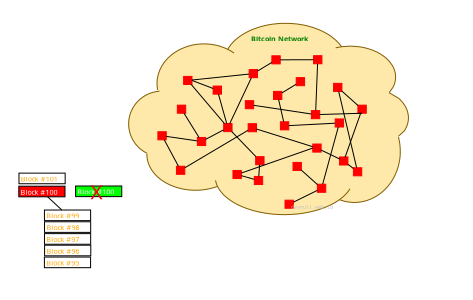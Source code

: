<?xml version="1.0" encoding="UTF-8"?>
<dia:diagram xmlns:dia="http://www.lysator.liu.se/~alla/dia/">
  <dia:layer name="Background" visible="true" active="true">
    <dia:object type="Standard - Box" version="0" id="O0">
      <dia:attribute name="obj_pos">
        <dia:point val="0.289,0.292"/>
      </dia:attribute>
      <dia:attribute name="obj_bb">
        <dia:rectangle val="0.289,0.292;23.846,15.213"/>
      </dia:attribute>
      <dia:attribute name="elem_corner">
        <dia:point val="0.289,0.292"/>
      </dia:attribute>
      <dia:attribute name="elem_width">
        <dia:real val="23.557"/>
      </dia:attribute>
      <dia:attribute name="elem_height">
        <dia:real val="14.921"/>
      </dia:attribute>
      <dia:attribute name="border_width">
        <dia:real val="1.175e-38"/>
      </dia:attribute>
      <dia:attribute name="border_color">
        <dia:color val="#ffffff"/>
      </dia:attribute>
      <dia:attribute name="show_background">
        <dia:boolean val="false"/>
      </dia:attribute>
    </dia:object>
    <dia:object type="Cisco - Cloud Gold" version="1" id="O1">
      <dia:attribute name="obj_pos">
        <dia:point val="6.673,1.409"/>
      </dia:attribute>
      <dia:attribute name="obj_bb">
        <dia:rectangle val="6.673,1.409;20.662,10.975"/>
      </dia:attribute>
      <dia:attribute name="meta">
        <dia:composite type="dict"/>
      </dia:attribute>
      <dia:attribute name="elem_corner">
        <dia:point val="6.673,1.409"/>
      </dia:attribute>
      <dia:attribute name="elem_width">
        <dia:real val="13.988"/>
      </dia:attribute>
      <dia:attribute name="elem_height">
        <dia:real val="9.565"/>
      </dia:attribute>
      <dia:attribute name="line_width">
        <dia:real val="0.1"/>
      </dia:attribute>
      <dia:attribute name="line_colour">
        <dia:color val="#000000"/>
      </dia:attribute>
      <dia:attribute name="fill_colour">
        <dia:color val="#ffffff"/>
      </dia:attribute>
      <dia:attribute name="show_background">
        <dia:boolean val="true"/>
      </dia:attribute>
      <dia:attribute name="line_style">
        <dia:enum val="0"/>
        <dia:real val="1"/>
      </dia:attribute>
      <dia:attribute name="flip_horizontal">
        <dia:boolean val="false"/>
      </dia:attribute>
      <dia:attribute name="flip_vertical">
        <dia:boolean val="false"/>
      </dia:attribute>
      <dia:attribute name="subscale">
        <dia:real val="1"/>
      </dia:attribute>
    </dia:object>
    <dia:object type="Standard - Box" version="0" id="O2">
      <dia:attribute name="obj_pos">
        <dia:point val="8.134,6.829"/>
      </dia:attribute>
      <dia:attribute name="obj_bb">
        <dia:rectangle val="8.134,6.829;8.551,7.233"/>
      </dia:attribute>
      <dia:attribute name="elem_corner">
        <dia:point val="8.134,6.829"/>
      </dia:attribute>
      <dia:attribute name="elem_width">
        <dia:real val="0.418"/>
      </dia:attribute>
      <dia:attribute name="elem_height">
        <dia:real val="0.404"/>
      </dia:attribute>
      <dia:attribute name="border_width">
        <dia:real val="1.175e-38"/>
      </dia:attribute>
      <dia:attribute name="border_color">
        <dia:color val="#ff0000"/>
      </dia:attribute>
      <dia:attribute name="inner_color">
        <dia:color val="#ff0000"/>
      </dia:attribute>
      <dia:attribute name="show_background">
        <dia:boolean val="true"/>
      </dia:attribute>
    </dia:object>
    <dia:object type="Standard - Box" version="0" id="O3">
      <dia:attribute name="obj_pos">
        <dia:point val="9.106,5.5"/>
      </dia:attribute>
      <dia:attribute name="obj_bb">
        <dia:rectangle val="9.106,5.5;9.524,5.904"/>
      </dia:attribute>
      <dia:attribute name="elem_corner">
        <dia:point val="9.106,5.5"/>
      </dia:attribute>
      <dia:attribute name="elem_width">
        <dia:real val="0.418"/>
      </dia:attribute>
      <dia:attribute name="elem_height">
        <dia:real val="0.404"/>
      </dia:attribute>
      <dia:attribute name="border_width">
        <dia:real val="1.175e-38"/>
      </dia:attribute>
      <dia:attribute name="border_color">
        <dia:color val="#ff0000"/>
      </dia:attribute>
      <dia:attribute name="inner_color">
        <dia:color val="#ff0000"/>
      </dia:attribute>
      <dia:attribute name="show_background">
        <dia:boolean val="true"/>
      </dia:attribute>
    </dia:object>
    <dia:object type="Standard - Box" version="0" id="O4">
      <dia:attribute name="obj_pos">
        <dia:point val="11.423,6.42"/>
      </dia:attribute>
      <dia:attribute name="obj_bb">
        <dia:rectangle val="11.423,6.42;11.841,6.824"/>
      </dia:attribute>
      <dia:attribute name="elem_corner">
        <dia:point val="11.423,6.42"/>
      </dia:attribute>
      <dia:attribute name="elem_width">
        <dia:real val="0.418"/>
      </dia:attribute>
      <dia:attribute name="elem_height">
        <dia:real val="0.404"/>
      </dia:attribute>
      <dia:attribute name="border_width">
        <dia:real val="1.175e-38"/>
      </dia:attribute>
      <dia:attribute name="border_color">
        <dia:color val="#ff0000"/>
      </dia:attribute>
      <dia:attribute name="inner_color">
        <dia:color val="#ff0000"/>
      </dia:attribute>
      <dia:attribute name="show_background">
        <dia:boolean val="true"/>
      </dia:attribute>
    </dia:object>
    <dia:object type="Standard - Box" version="0" id="O5">
      <dia:attribute name="obj_pos">
        <dia:point val="11.887,8.765"/>
      </dia:attribute>
      <dia:attribute name="obj_bb">
        <dia:rectangle val="11.887,8.765;12.305,9.169"/>
      </dia:attribute>
      <dia:attribute name="elem_corner">
        <dia:point val="11.887,8.765"/>
      </dia:attribute>
      <dia:attribute name="elem_width">
        <dia:real val="0.418"/>
      </dia:attribute>
      <dia:attribute name="elem_height">
        <dia:real val="0.404"/>
      </dia:attribute>
      <dia:attribute name="border_width">
        <dia:real val="1.175e-38"/>
      </dia:attribute>
      <dia:attribute name="border_color">
        <dia:color val="#ff0000"/>
      </dia:attribute>
      <dia:attribute name="inner_color">
        <dia:color val="#ff0000"/>
      </dia:attribute>
      <dia:attribute name="show_background">
        <dia:boolean val="true"/>
      </dia:attribute>
    </dia:object>
    <dia:object type="Standard - Box" version="0" id="O6">
      <dia:attribute name="obj_pos">
        <dia:point val="13.023,8.076"/>
      </dia:attribute>
      <dia:attribute name="obj_bb">
        <dia:rectangle val="13.023,8.076;13.441,8.48"/>
      </dia:attribute>
      <dia:attribute name="elem_corner">
        <dia:point val="13.023,8.076"/>
      </dia:attribute>
      <dia:attribute name="elem_width">
        <dia:real val="0.418"/>
      </dia:attribute>
      <dia:attribute name="elem_height">
        <dia:real val="0.404"/>
      </dia:attribute>
      <dia:attribute name="border_width">
        <dia:real val="1.175e-38"/>
      </dia:attribute>
      <dia:attribute name="border_color">
        <dia:color val="#ff0000"/>
      </dia:attribute>
      <dia:attribute name="inner_color">
        <dia:color val="#ff0000"/>
      </dia:attribute>
      <dia:attribute name="show_background">
        <dia:boolean val="true"/>
      </dia:attribute>
    </dia:object>
    <dia:object type="Standard - Box" version="0" id="O7">
      <dia:attribute name="obj_pos">
        <dia:point val="10.106,7.116"/>
      </dia:attribute>
      <dia:attribute name="obj_bb">
        <dia:rectangle val="10.106,7.116;10.524,7.52"/>
      </dia:attribute>
      <dia:attribute name="elem_corner">
        <dia:point val="10.106,7.116"/>
      </dia:attribute>
      <dia:attribute name="elem_width">
        <dia:real val="0.418"/>
      </dia:attribute>
      <dia:attribute name="elem_height">
        <dia:real val="0.404"/>
      </dia:attribute>
      <dia:attribute name="border_width">
        <dia:real val="1.175e-38"/>
      </dia:attribute>
      <dia:attribute name="border_color">
        <dia:color val="#ff0000"/>
      </dia:attribute>
      <dia:attribute name="inner_color">
        <dia:color val="#ff0000"/>
      </dia:attribute>
      <dia:attribute name="show_background">
        <dia:boolean val="true"/>
      </dia:attribute>
    </dia:object>
    <dia:object type="Standard - Box" version="0" id="O8">
      <dia:attribute name="obj_pos">
        <dia:point val="12.646,6.426"/>
      </dia:attribute>
      <dia:attribute name="obj_bb">
        <dia:rectangle val="12.646,6.426;13.064,6.83"/>
      </dia:attribute>
      <dia:attribute name="elem_corner">
        <dia:point val="12.646,6.426"/>
      </dia:attribute>
      <dia:attribute name="elem_width">
        <dia:real val="0.418"/>
      </dia:attribute>
      <dia:attribute name="elem_height">
        <dia:real val="0.404"/>
      </dia:attribute>
      <dia:attribute name="border_width">
        <dia:real val="1.175e-38"/>
      </dia:attribute>
      <dia:attribute name="border_color">
        <dia:color val="#ff0000"/>
      </dia:attribute>
      <dia:attribute name="inner_color">
        <dia:color val="#ff0000"/>
      </dia:attribute>
      <dia:attribute name="show_background">
        <dia:boolean val="true"/>
      </dia:attribute>
    </dia:object>
    <dia:object type="Standard - Box" version="0" id="O9">
      <dia:attribute name="obj_pos">
        <dia:point val="14.49,10.251"/>
      </dia:attribute>
      <dia:attribute name="obj_bb">
        <dia:rectangle val="14.49,10.251;14.908,10.655"/>
      </dia:attribute>
      <dia:attribute name="elem_corner">
        <dia:point val="14.49,10.251"/>
      </dia:attribute>
      <dia:attribute name="elem_width">
        <dia:real val="0.418"/>
      </dia:attribute>
      <dia:attribute name="elem_height">
        <dia:real val="0.404"/>
      </dia:attribute>
      <dia:attribute name="border_width">
        <dia:real val="1.175e-38"/>
      </dia:attribute>
      <dia:attribute name="border_color">
        <dia:color val="#ff0000"/>
      </dia:attribute>
      <dia:attribute name="inner_color">
        <dia:color val="#ff0000"/>
      </dia:attribute>
      <dia:attribute name="show_background">
        <dia:boolean val="true"/>
      </dia:attribute>
    </dia:object>
    <dia:object type="Standard - Box" version="0" id="O10">
      <dia:attribute name="obj_pos">
        <dia:point val="14.89,8.362"/>
      </dia:attribute>
      <dia:attribute name="obj_bb">
        <dia:rectangle val="14.89,8.362;15.308,8.766"/>
      </dia:attribute>
      <dia:attribute name="elem_corner">
        <dia:point val="14.89,8.362"/>
      </dia:attribute>
      <dia:attribute name="elem_width">
        <dia:real val="0.418"/>
      </dia:attribute>
      <dia:attribute name="elem_height">
        <dia:real val="0.404"/>
      </dia:attribute>
      <dia:attribute name="border_width">
        <dia:real val="1.175e-38"/>
      </dia:attribute>
      <dia:attribute name="border_color">
        <dia:color val="#ff0000"/>
      </dia:attribute>
      <dia:attribute name="inner_color">
        <dia:color val="#ff0000"/>
      </dia:attribute>
      <dia:attribute name="show_background">
        <dia:boolean val="true"/>
      </dia:attribute>
    </dia:object>
    <dia:object type="Standard - Box" version="0" id="O11">
      <dia:attribute name="obj_pos">
        <dia:point val="12.505,5.275"/>
      </dia:attribute>
      <dia:attribute name="obj_bb">
        <dia:rectangle val="12.505,5.275;12.923,5.679"/>
      </dia:attribute>
      <dia:attribute name="elem_corner">
        <dia:point val="12.505,5.275"/>
      </dia:attribute>
      <dia:attribute name="elem_width">
        <dia:real val="0.418"/>
      </dia:attribute>
      <dia:attribute name="elem_height">
        <dia:real val="0.404"/>
      </dia:attribute>
      <dia:attribute name="border_width">
        <dia:real val="1.175e-38"/>
      </dia:attribute>
      <dia:attribute name="border_color">
        <dia:color val="#ff0000"/>
      </dia:attribute>
      <dia:attribute name="inner_color">
        <dia:color val="#ff0000"/>
      </dia:attribute>
      <dia:attribute name="show_background">
        <dia:boolean val="true"/>
      </dia:attribute>
    </dia:object>
    <dia:object type="Standard - Box" version="0" id="O12">
      <dia:attribute name="obj_pos">
        <dia:point val="15.808,5.772"/>
      </dia:attribute>
      <dia:attribute name="obj_bb">
        <dia:rectangle val="15.808,5.772;16.226,6.176"/>
      </dia:attribute>
      <dia:attribute name="elem_corner">
        <dia:point val="15.808,5.772"/>
      </dia:attribute>
      <dia:attribute name="elem_width">
        <dia:real val="0.418"/>
      </dia:attribute>
      <dia:attribute name="elem_height">
        <dia:real val="0.404"/>
      </dia:attribute>
      <dia:attribute name="border_width">
        <dia:real val="1.175e-38"/>
      </dia:attribute>
      <dia:attribute name="border_color">
        <dia:color val="#ff0000"/>
      </dia:attribute>
      <dia:attribute name="inner_color">
        <dia:color val="#ff0000"/>
      </dia:attribute>
      <dia:attribute name="show_background">
        <dia:boolean val="true"/>
      </dia:attribute>
    </dia:object>
    <dia:object type="Standard - Box" version="0" id="O13">
      <dia:attribute name="obj_pos">
        <dia:point val="12.955,9.065"/>
      </dia:attribute>
      <dia:attribute name="obj_bb">
        <dia:rectangle val="12.955,9.065;13.373,9.469"/>
      </dia:attribute>
      <dia:attribute name="elem_corner">
        <dia:point val="12.955,9.065"/>
      </dia:attribute>
      <dia:attribute name="elem_width">
        <dia:real val="0.418"/>
      </dia:attribute>
      <dia:attribute name="elem_height">
        <dia:real val="0.404"/>
      </dia:attribute>
      <dia:attribute name="border_width">
        <dia:real val="1.175e-38"/>
      </dia:attribute>
      <dia:attribute name="border_color">
        <dia:color val="#ff0000"/>
      </dia:attribute>
      <dia:attribute name="inner_color">
        <dia:color val="#ff0000"/>
      </dia:attribute>
      <dia:attribute name="show_background">
        <dia:boolean val="true"/>
      </dia:attribute>
    </dia:object>
    <dia:object type="Standard - Box" version="0" id="O14">
      <dia:attribute name="obj_pos">
        <dia:point val="16.108,9.453"/>
      </dia:attribute>
      <dia:attribute name="obj_bb">
        <dia:rectangle val="16.108,9.453;16.526,9.857"/>
      </dia:attribute>
      <dia:attribute name="elem_corner">
        <dia:point val="16.108,9.453"/>
      </dia:attribute>
      <dia:attribute name="elem_width">
        <dia:real val="0.418"/>
      </dia:attribute>
      <dia:attribute name="elem_height">
        <dia:real val="0.404"/>
      </dia:attribute>
      <dia:attribute name="border_width">
        <dia:real val="1.175e-38"/>
      </dia:attribute>
      <dia:attribute name="border_color">
        <dia:color val="#ff0000"/>
      </dia:attribute>
      <dia:attribute name="inner_color">
        <dia:color val="#ff0000"/>
      </dia:attribute>
      <dia:attribute name="show_background">
        <dia:boolean val="true"/>
      </dia:attribute>
    </dia:object>
    <dia:object type="Standard - Box" version="0" id="O15">
      <dia:attribute name="obj_pos">
        <dia:point val="17.908,8.629"/>
      </dia:attribute>
      <dia:attribute name="obj_bb">
        <dia:rectangle val="17.908,8.629;18.325,9.033"/>
      </dia:attribute>
      <dia:attribute name="elem_corner">
        <dia:point val="17.908,8.629"/>
      </dia:attribute>
      <dia:attribute name="elem_width">
        <dia:real val="0.418"/>
      </dia:attribute>
      <dia:attribute name="elem_height">
        <dia:real val="0.404"/>
      </dia:attribute>
      <dia:attribute name="border_width">
        <dia:real val="1.175e-38"/>
      </dia:attribute>
      <dia:attribute name="border_color">
        <dia:color val="#ff0000"/>
      </dia:attribute>
      <dia:attribute name="inner_color">
        <dia:color val="#ff0000"/>
      </dia:attribute>
      <dia:attribute name="show_background">
        <dia:boolean val="true"/>
      </dia:attribute>
    </dia:object>
    <dia:object type="Standard - Box" version="0" id="O16">
      <dia:attribute name="obj_pos">
        <dia:point val="14.259,6.331"/>
      </dia:attribute>
      <dia:attribute name="obj_bb">
        <dia:rectangle val="14.259,6.331;14.677,6.735"/>
      </dia:attribute>
      <dia:attribute name="elem_corner">
        <dia:point val="14.259,6.331"/>
      </dia:attribute>
      <dia:attribute name="elem_width">
        <dia:real val="0.418"/>
      </dia:attribute>
      <dia:attribute name="elem_height">
        <dia:real val="0.404"/>
      </dia:attribute>
      <dia:attribute name="border_width">
        <dia:real val="1.175e-38"/>
      </dia:attribute>
      <dia:attribute name="border_color">
        <dia:color val="#ff0000"/>
      </dia:attribute>
      <dia:attribute name="inner_color">
        <dia:color val="#ff0000"/>
      </dia:attribute>
      <dia:attribute name="show_background">
        <dia:boolean val="true"/>
      </dia:attribute>
    </dia:object>
    <dia:object type="Standard - Box" version="0" id="O17">
      <dia:attribute name="obj_pos">
        <dia:point val="9.42,4.062"/>
      </dia:attribute>
      <dia:attribute name="obj_bb">
        <dia:rectangle val="9.42,4.062;9.837,4.466"/>
      </dia:attribute>
      <dia:attribute name="elem_corner">
        <dia:point val="9.42,4.062"/>
      </dia:attribute>
      <dia:attribute name="elem_width">
        <dia:real val="0.418"/>
      </dia:attribute>
      <dia:attribute name="elem_height">
        <dia:real val="0.404"/>
      </dia:attribute>
      <dia:attribute name="border_width">
        <dia:real val="1.175e-38"/>
      </dia:attribute>
      <dia:attribute name="border_color">
        <dia:color val="#ff0000"/>
      </dia:attribute>
      <dia:attribute name="inner_color">
        <dia:color val="#ff0000"/>
      </dia:attribute>
      <dia:attribute name="show_background">
        <dia:boolean val="true"/>
      </dia:attribute>
    </dia:object>
    <dia:object type="Standard - Box" version="0" id="O18">
      <dia:attribute name="obj_pos">
        <dia:point val="10.896,4.545"/>
      </dia:attribute>
      <dia:attribute name="obj_bb">
        <dia:rectangle val="10.896,4.545;11.314,4.949"/>
      </dia:attribute>
      <dia:attribute name="elem_corner">
        <dia:point val="10.896,4.545"/>
      </dia:attribute>
      <dia:attribute name="elem_width">
        <dia:real val="0.418"/>
      </dia:attribute>
      <dia:attribute name="elem_height">
        <dia:real val="0.404"/>
      </dia:attribute>
      <dia:attribute name="border_width">
        <dia:real val="1.175e-38"/>
      </dia:attribute>
      <dia:attribute name="border_color">
        <dia:color val="#ff0000"/>
      </dia:attribute>
      <dia:attribute name="inner_color">
        <dia:color val="#ff0000"/>
      </dia:attribute>
      <dia:attribute name="show_background">
        <dia:boolean val="true"/>
      </dia:attribute>
    </dia:object>
    <dia:object type="Standard - Box" version="0" id="O19">
      <dia:attribute name="obj_pos">
        <dia:point val="12.696,3.721"/>
      </dia:attribute>
      <dia:attribute name="obj_bb">
        <dia:rectangle val="12.696,3.721;13.114,4.125"/>
      </dia:attribute>
      <dia:attribute name="elem_corner">
        <dia:point val="12.696,3.721"/>
      </dia:attribute>
      <dia:attribute name="elem_width">
        <dia:real val="0.418"/>
      </dia:attribute>
      <dia:attribute name="elem_height">
        <dia:real val="0.404"/>
      </dia:attribute>
      <dia:attribute name="border_width">
        <dia:real val="1.175e-38"/>
      </dia:attribute>
      <dia:attribute name="border_color">
        <dia:color val="#ff0000"/>
      </dia:attribute>
      <dia:attribute name="inner_color">
        <dia:color val="#ff0000"/>
      </dia:attribute>
      <dia:attribute name="show_background">
        <dia:boolean val="true"/>
      </dia:attribute>
    </dia:object>
    <dia:object type="Standard - Box" version="0" id="O20">
      <dia:attribute name="obj_pos">
        <dia:point val="13.832,3.032"/>
      </dia:attribute>
      <dia:attribute name="obj_bb">
        <dia:rectangle val="13.832,3.032;14.25,3.436"/>
      </dia:attribute>
      <dia:attribute name="elem_corner">
        <dia:point val="13.832,3.032"/>
      </dia:attribute>
      <dia:attribute name="elem_width">
        <dia:real val="0.418"/>
      </dia:attribute>
      <dia:attribute name="elem_height">
        <dia:real val="0.404"/>
      </dia:attribute>
      <dia:attribute name="border_width">
        <dia:real val="1.175e-38"/>
      </dia:attribute>
      <dia:attribute name="border_color">
        <dia:color val="#ff0000"/>
      </dia:attribute>
      <dia:attribute name="inner_color">
        <dia:color val="#ff0000"/>
      </dia:attribute>
      <dia:attribute name="show_background">
        <dia:boolean val="true"/>
      </dia:attribute>
    </dia:object>
    <dia:object type="Standard - Box" version="0" id="O21">
      <dia:attribute name="obj_pos">
        <dia:point val="9.061,8.553"/>
      </dia:attribute>
      <dia:attribute name="obj_bb">
        <dia:rectangle val="9.061,8.553;9.479,8.957"/>
      </dia:attribute>
      <dia:attribute name="elem_corner">
        <dia:point val="9.061,8.553"/>
      </dia:attribute>
      <dia:attribute name="elem_width">
        <dia:real val="0.418"/>
      </dia:attribute>
      <dia:attribute name="elem_height">
        <dia:real val="0.404"/>
      </dia:attribute>
      <dia:attribute name="border_width">
        <dia:real val="1.175e-38"/>
      </dia:attribute>
      <dia:attribute name="border_color">
        <dia:color val="#ff0000"/>
      </dia:attribute>
      <dia:attribute name="inner_color">
        <dia:color val="#ff0000"/>
      </dia:attribute>
      <dia:attribute name="show_background">
        <dia:boolean val="true"/>
      </dia:attribute>
    </dia:object>
    <dia:object type="Standard - Box" version="0" id="O22">
      <dia:attribute name="obj_pos">
        <dia:point val="13.914,4.812"/>
      </dia:attribute>
      <dia:attribute name="obj_bb">
        <dia:rectangle val="13.914,4.812;14.331,5.216"/>
      </dia:attribute>
      <dia:attribute name="elem_corner">
        <dia:point val="13.914,4.812"/>
      </dia:attribute>
      <dia:attribute name="elem_width">
        <dia:real val="0.418"/>
      </dia:attribute>
      <dia:attribute name="elem_height">
        <dia:real val="0.404"/>
      </dia:attribute>
      <dia:attribute name="border_width">
        <dia:real val="1.175e-38"/>
      </dia:attribute>
      <dia:attribute name="border_color">
        <dia:color val="#ff0000"/>
      </dia:attribute>
      <dia:attribute name="inner_color">
        <dia:color val="#ff0000"/>
      </dia:attribute>
      <dia:attribute name="show_background">
        <dia:boolean val="true"/>
      </dia:attribute>
    </dia:object>
    <dia:object type="Standard - Box" version="0" id="O23">
      <dia:attribute name="obj_pos">
        <dia:point val="15.05,4.123"/>
      </dia:attribute>
      <dia:attribute name="obj_bb">
        <dia:rectangle val="15.05,4.123;15.467,4.527"/>
      </dia:attribute>
      <dia:attribute name="elem_corner">
        <dia:point val="15.05,4.123"/>
      </dia:attribute>
      <dia:attribute name="elem_width">
        <dia:real val="0.418"/>
      </dia:attribute>
      <dia:attribute name="elem_height">
        <dia:real val="0.404"/>
      </dia:attribute>
      <dia:attribute name="border_width">
        <dia:real val="1.175e-38"/>
      </dia:attribute>
      <dia:attribute name="border_color">
        <dia:color val="#ff0000"/>
      </dia:attribute>
      <dia:attribute name="inner_color">
        <dia:color val="#ff0000"/>
      </dia:attribute>
      <dia:attribute name="show_background">
        <dia:boolean val="true"/>
      </dia:attribute>
    </dia:object>
    <dia:object type="Standard - Box" version="0" id="O24">
      <dia:attribute name="obj_pos">
        <dia:point val="15.917,3.026"/>
      </dia:attribute>
      <dia:attribute name="obj_bb">
        <dia:rectangle val="15.917,3.026;16.335,3.43"/>
      </dia:attribute>
      <dia:attribute name="elem_corner">
        <dia:point val="15.917,3.026"/>
      </dia:attribute>
      <dia:attribute name="elem_width">
        <dia:real val="0.418"/>
      </dia:attribute>
      <dia:attribute name="elem_height">
        <dia:real val="0.404"/>
      </dia:attribute>
      <dia:attribute name="border_width">
        <dia:real val="1.175e-38"/>
      </dia:attribute>
      <dia:attribute name="border_color">
        <dia:color val="#ff0000"/>
      </dia:attribute>
      <dia:attribute name="inner_color">
        <dia:color val="#ff0000"/>
      </dia:attribute>
      <dia:attribute name="show_background">
        <dia:boolean val="true"/>
      </dia:attribute>
    </dia:object>
    <dia:object type="Standard - Box" version="0" id="O25">
      <dia:attribute name="obj_pos">
        <dia:point val="16.917,4.409"/>
      </dia:attribute>
      <dia:attribute name="obj_bb">
        <dia:rectangle val="16.917,4.409;17.335,4.813"/>
      </dia:attribute>
      <dia:attribute name="elem_corner">
        <dia:point val="16.917,4.409"/>
      </dia:attribute>
      <dia:attribute name="elem_width">
        <dia:real val="0.418"/>
      </dia:attribute>
      <dia:attribute name="elem_height">
        <dia:real val="0.404"/>
      </dia:attribute>
      <dia:attribute name="border_width">
        <dia:real val="1.175e-38"/>
      </dia:attribute>
      <dia:attribute name="border_color">
        <dia:color val="#ff0000"/>
      </dia:attribute>
      <dia:attribute name="inner_color">
        <dia:color val="#ff0000"/>
      </dia:attribute>
      <dia:attribute name="show_background">
        <dia:boolean val="true"/>
      </dia:attribute>
    </dia:object>
    <dia:object type="Standard - Box" version="0" id="O26">
      <dia:attribute name="obj_pos">
        <dia:point val="15.877,7.443"/>
      </dia:attribute>
      <dia:attribute name="obj_bb">
        <dia:rectangle val="15.877,7.443;16.294,7.847"/>
      </dia:attribute>
      <dia:attribute name="elem_corner">
        <dia:point val="15.877,7.443"/>
      </dia:attribute>
      <dia:attribute name="elem_width">
        <dia:real val="0.418"/>
      </dia:attribute>
      <dia:attribute name="elem_height">
        <dia:real val="0.404"/>
      </dia:attribute>
      <dia:attribute name="border_width">
        <dia:real val="1.175e-38"/>
      </dia:attribute>
      <dia:attribute name="border_color">
        <dia:color val="#ff0000"/>
      </dia:attribute>
      <dia:attribute name="inner_color">
        <dia:color val="#ff0000"/>
      </dia:attribute>
      <dia:attribute name="show_background">
        <dia:boolean val="true"/>
      </dia:attribute>
    </dia:object>
    <dia:object type="Standard - Box" version="0" id="O27">
      <dia:attribute name="obj_pos">
        <dia:point val="17.217,8.089"/>
      </dia:attribute>
      <dia:attribute name="obj_bb">
        <dia:rectangle val="17.217,8.089;17.635,8.493"/>
      </dia:attribute>
      <dia:attribute name="elem_corner">
        <dia:point val="17.217,8.089"/>
      </dia:attribute>
      <dia:attribute name="elem_width">
        <dia:real val="0.418"/>
      </dia:attribute>
      <dia:attribute name="elem_height">
        <dia:real val="0.404"/>
      </dia:attribute>
      <dia:attribute name="border_width">
        <dia:real val="1.175e-38"/>
      </dia:attribute>
      <dia:attribute name="border_color">
        <dia:color val="#ff0000"/>
      </dia:attribute>
      <dia:attribute name="inner_color">
        <dia:color val="#ff0000"/>
      </dia:attribute>
      <dia:attribute name="show_background">
        <dia:boolean val="true"/>
      </dia:attribute>
    </dia:object>
    <dia:object type="Standard - Box" version="0" id="O28">
      <dia:attribute name="obj_pos">
        <dia:point val="16.999,6.189"/>
      </dia:attribute>
      <dia:attribute name="obj_bb">
        <dia:rectangle val="16.999,6.189;17.417,6.593"/>
      </dia:attribute>
      <dia:attribute name="elem_corner">
        <dia:point val="16.999,6.189"/>
      </dia:attribute>
      <dia:attribute name="elem_width">
        <dia:real val="0.418"/>
      </dia:attribute>
      <dia:attribute name="elem_height">
        <dia:real val="0.404"/>
      </dia:attribute>
      <dia:attribute name="border_width">
        <dia:real val="1.175e-38"/>
      </dia:attribute>
      <dia:attribute name="border_color">
        <dia:color val="#ff0000"/>
      </dia:attribute>
      <dia:attribute name="inner_color">
        <dia:color val="#ff0000"/>
      </dia:attribute>
      <dia:attribute name="show_background">
        <dia:boolean val="true"/>
      </dia:attribute>
    </dia:object>
    <dia:object type="Standard - Box" version="0" id="O29">
      <dia:attribute name="obj_pos">
        <dia:point val="18.135,5.5"/>
      </dia:attribute>
      <dia:attribute name="obj_bb">
        <dia:rectangle val="18.135,5.5;18.553,5.904"/>
      </dia:attribute>
      <dia:attribute name="elem_corner">
        <dia:point val="18.135,5.5"/>
      </dia:attribute>
      <dia:attribute name="elem_width">
        <dia:real val="0.418"/>
      </dia:attribute>
      <dia:attribute name="elem_height">
        <dia:real val="0.404"/>
      </dia:attribute>
      <dia:attribute name="border_width">
        <dia:real val="1.175e-38"/>
      </dia:attribute>
      <dia:attribute name="border_color">
        <dia:color val="#ff0000"/>
      </dia:attribute>
      <dia:attribute name="inner_color">
        <dia:color val="#ff0000"/>
      </dia:attribute>
      <dia:attribute name="show_background">
        <dia:boolean val="true"/>
      </dia:attribute>
    </dia:object>
    <dia:object type="Standard - Line" version="0" id="O30">
      <dia:attribute name="obj_pos">
        <dia:point val="13.114,3.797"/>
      </dia:attribute>
      <dia:attribute name="obj_bb">
        <dia:rectangle val="13.114,3.361;13.832,3.797"/>
      </dia:attribute>
      <dia:attribute name="conn_endpoints">
        <dia:point val="13.114,3.797"/>
        <dia:point val="13.832,3.361"/>
      </dia:attribute>
      <dia:attribute name="numcp">
        <dia:int val="1"/>
      </dia:attribute>
      <dia:attribute name="line_width">
        <dia:real val="1.175e-38"/>
      </dia:attribute>
      <dia:connections>
        <dia:connection handle="0" to="O19" connection="8"/>
        <dia:connection handle="1" to="O20" connection="8"/>
      </dia:connections>
    </dia:object>
    <dia:object type="Standard - Line" version="0" id="O31">
      <dia:attribute name="obj_pos">
        <dia:point val="12.696,3.945"/>
      </dia:attribute>
      <dia:attribute name="obj_bb">
        <dia:rectangle val="9.837,3.945;12.696,4.243"/>
      </dia:attribute>
      <dia:attribute name="conn_endpoints">
        <dia:point val="12.696,3.945"/>
        <dia:point val="9.837,4.243"/>
      </dia:attribute>
      <dia:attribute name="numcp">
        <dia:int val="1"/>
      </dia:attribute>
      <dia:attribute name="line_width">
        <dia:real val="1.175e-38"/>
      </dia:attribute>
      <dia:connections>
        <dia:connection handle="0" to="O19" connection="8"/>
        <dia:connection handle="1" to="O17" connection="8"/>
      </dia:connections>
    </dia:object>
    <dia:object type="Standard - Line" version="0" id="O32">
      <dia:attribute name="obj_pos">
        <dia:point val="11.468,6.429"/>
      </dia:attribute>
      <dia:attribute name="obj_bb">
        <dia:rectangle val="9.793,4.458;11.468,6.429"/>
      </dia:attribute>
      <dia:attribute name="conn_endpoints">
        <dia:point val="11.468,6.429"/>
        <dia:point val="9.793,4.458"/>
      </dia:attribute>
      <dia:attribute name="numcp">
        <dia:int val="1"/>
      </dia:attribute>
      <dia:attribute name="line_width">
        <dia:real val="1.175e-38"/>
      </dia:attribute>
      <dia:connections>
        <dia:connection handle="0" to="O4" connection="8"/>
        <dia:connection handle="1" to="O17" connection="8"/>
      </dia:connections>
    </dia:object>
    <dia:object type="Standard - Line" version="0" id="O33">
      <dia:attribute name="obj_pos">
        <dia:point val="11.162,4.949"/>
      </dia:attribute>
      <dia:attribute name="obj_bb">
        <dia:rectangle val="11.162,4.949;11.575,6.421"/>
      </dia:attribute>
      <dia:attribute name="conn_endpoints">
        <dia:point val="11.162,4.949"/>
        <dia:point val="11.575,6.421"/>
      </dia:attribute>
      <dia:attribute name="numcp">
        <dia:int val="1"/>
      </dia:attribute>
      <dia:attribute name="line_width">
        <dia:real val="1.175e-38"/>
      </dia:attribute>
      <dia:connections>
        <dia:connection handle="0" to="O18" connection="8"/>
        <dia:connection handle="1" to="O4" connection="8"/>
      </dia:connections>
    </dia:object>
    <dia:object type="Standard - Line" version="0" id="O34">
      <dia:attribute name="obj_pos">
        <dia:point val="9.837,4.264"/>
      </dia:attribute>
      <dia:attribute name="obj_bb">
        <dia:rectangle val="9.837,4.264;10.897,4.668"/>
      </dia:attribute>
      <dia:attribute name="conn_endpoints">
        <dia:point val="9.837,4.264"/>
        <dia:point val="10.897,4.668"/>
      </dia:attribute>
      <dia:attribute name="numcp">
        <dia:int val="1"/>
      </dia:attribute>
      <dia:attribute name="line_width">
        <dia:real val="1.175e-38"/>
      </dia:attribute>
      <dia:connections>
        <dia:connection handle="0" to="O17" connection="4"/>
        <dia:connection handle="1" to="O18" connection="8"/>
      </dia:connections>
    </dia:object>
    <dia:object type="Standard - Line" version="0" id="O35">
      <dia:attribute name="obj_pos">
        <dia:point val="11.727,6.421"/>
      </dia:attribute>
      <dia:attribute name="obj_bb">
        <dia:rectangle val="11.727,4.125;12.81,6.421"/>
      </dia:attribute>
      <dia:attribute name="conn_endpoints">
        <dia:point val="11.727,6.421"/>
        <dia:point val="12.81,4.125"/>
      </dia:attribute>
      <dia:attribute name="numcp">
        <dia:int val="1"/>
      </dia:attribute>
      <dia:attribute name="line_width">
        <dia:real val="1.175e-38"/>
      </dia:attribute>
      <dia:connections>
        <dia:connection handle="0" to="O4" connection="8"/>
        <dia:connection handle="1" to="O19" connection="8"/>
      </dia:connections>
    </dia:object>
    <dia:object type="Standard - Line" version="0" id="O36">
      <dia:attribute name="obj_pos">
        <dia:point val="14.908,10.35"/>
      </dia:attribute>
      <dia:attribute name="obj_bb">
        <dia:rectangle val="14.908,9.758;16.108,10.35"/>
      </dia:attribute>
      <dia:attribute name="conn_endpoints">
        <dia:point val="14.908,10.35"/>
        <dia:point val="16.108,9.758"/>
      </dia:attribute>
      <dia:attribute name="numcp">
        <dia:int val="1"/>
      </dia:attribute>
      <dia:attribute name="line_width">
        <dia:real val="1.175e-38"/>
      </dia:attribute>
      <dia:connections>
        <dia:connection handle="0" to="O9" connection="8"/>
        <dia:connection handle="1" to="O14" connection="8"/>
      </dia:connections>
    </dia:object>
    <dia:object type="Standard - Line" version="0" id="O37">
      <dia:attribute name="obj_pos">
        <dia:point val="17.634,8.454"/>
      </dia:attribute>
      <dia:attribute name="obj_bb">
        <dia:rectangle val="17.634,8.454;17.908,8.668"/>
      </dia:attribute>
      <dia:attribute name="conn_endpoints">
        <dia:point val="17.634,8.454"/>
        <dia:point val="17.908,8.668"/>
      </dia:attribute>
      <dia:attribute name="numcp">
        <dia:int val="1"/>
      </dia:attribute>
      <dia:attribute name="line_width">
        <dia:real val="1.175e-38"/>
      </dia:attribute>
      <dia:connections>
        <dia:connection handle="0" to="O27" connection="8"/>
        <dia:connection handle="1" to="O15" connection="8"/>
      </dia:connections>
    </dia:object>
    <dia:object type="Standard - Line" version="0" id="O38">
      <dia:attribute name="obj_pos">
        <dia:point val="12.305,8.894"/>
      </dia:attribute>
      <dia:attribute name="obj_bb">
        <dia:rectangle val="12.305,7.645;15.877,8.894"/>
      </dia:attribute>
      <dia:attribute name="conn_endpoints">
        <dia:point val="12.305,8.894"/>
        <dia:point val="15.877,7.645"/>
      </dia:attribute>
      <dia:attribute name="numcp">
        <dia:int val="1"/>
      </dia:attribute>
      <dia:attribute name="line_width">
        <dia:real val="1.175e-38"/>
      </dia:attribute>
      <dia:connections>
        <dia:connection handle="0" to="O5" connection="8"/>
        <dia:connection handle="1" to="O26" connection="3"/>
      </dia:connections>
    </dia:object>
    <dia:object type="Standard - Line" version="0" id="O39">
      <dia:attribute name="obj_pos">
        <dia:point val="11.827,6.824"/>
      </dia:attribute>
      <dia:attribute name="obj_bb">
        <dia:rectangle val="11.827,6.824;13.037,8.077"/>
      </dia:attribute>
      <dia:attribute name="conn_endpoints">
        <dia:point val="11.827,6.824"/>
        <dia:point val="13.037,8.077"/>
      </dia:attribute>
      <dia:attribute name="numcp">
        <dia:int val="1"/>
      </dia:attribute>
      <dia:attribute name="line_width">
        <dia:real val="1.175e-38"/>
      </dia:attribute>
      <dia:connections>
        <dia:connection handle="0" to="O4" connection="8"/>
        <dia:connection handle="1" to="O6" connection="8"/>
      </dia:connections>
    </dia:object>
    <dia:object type="Standard - Line" version="0" id="O40">
      <dia:attribute name="obj_pos">
        <dia:point val="8.451,7.234"/>
      </dia:attribute>
      <dia:attribute name="obj_bb">
        <dia:rectangle val="8.451,7.234;9.161,8.553"/>
      </dia:attribute>
      <dia:attribute name="conn_endpoints">
        <dia:point val="8.451,7.234"/>
        <dia:point val="9.161,8.553"/>
      </dia:attribute>
      <dia:attribute name="numcp">
        <dia:int val="1"/>
      </dia:attribute>
      <dia:attribute name="line_width">
        <dia:real val="1.175e-38"/>
      </dia:attribute>
      <dia:connections>
        <dia:connection handle="0" to="O2" connection="8"/>
        <dia:connection handle="1" to="O21" connection="8"/>
      </dia:connections>
    </dia:object>
    <dia:object type="Standard - Line" version="0" id="O41">
      <dia:attribute name="obj_pos">
        <dia:point val="10.252,7.217"/>
      </dia:attribute>
      <dia:attribute name="obj_bb">
        <dia:rectangle val="9.377,5.803;10.252,7.217"/>
      </dia:attribute>
      <dia:attribute name="conn_endpoints">
        <dia:point val="10.252,7.217"/>
        <dia:point val="9.377,5.803"/>
      </dia:attribute>
      <dia:attribute name="numcp">
        <dia:int val="1"/>
      </dia:attribute>
      <dia:attribute name="line_width">
        <dia:real val="1.175e-38"/>
      </dia:attribute>
      <dia:connections>
        <dia:connection handle="0" to="O7" connection="8"/>
        <dia:connection handle="1" to="O3" connection="8"/>
      </dia:connections>
    </dia:object>
    <dia:object type="Standard - Line" version="0" id="O42">
      <dia:attribute name="obj_pos">
        <dia:point val="8.551,7.062"/>
      </dia:attribute>
      <dia:attribute name="obj_bb">
        <dia:rectangle val="8.551,7.062;10.106,7.287"/>
      </dia:attribute>
      <dia:attribute name="conn_endpoints">
        <dia:point val="8.551,7.062"/>
        <dia:point val="10.106,7.287"/>
      </dia:attribute>
      <dia:attribute name="numcp">
        <dia:int val="1"/>
      </dia:attribute>
      <dia:attribute name="line_width">
        <dia:real val="1.175e-38"/>
      </dia:attribute>
      <dia:connections>
        <dia:connection handle="0" to="O2" connection="8"/>
        <dia:connection handle="1" to="O7" connection="8"/>
      </dia:connections>
    </dia:object>
    <dia:object type="Standard - Line" version="0" id="O43">
      <dia:attribute name="obj_pos">
        <dia:point val="15.809,5.943"/>
      </dia:attribute>
      <dia:attribute name="obj_bb">
        <dia:rectangle val="12.922,5.509;15.809,5.943"/>
      </dia:attribute>
      <dia:attribute name="conn_endpoints">
        <dia:point val="15.809,5.943"/>
        <dia:point val="12.922,5.509"/>
      </dia:attribute>
      <dia:attribute name="numcp">
        <dia:int val="1"/>
      </dia:attribute>
      <dia:attribute name="line_width">
        <dia:real val="1.175e-38"/>
      </dia:attribute>
      <dia:connections>
        <dia:connection handle="0" to="O12" connection="8"/>
        <dia:connection handle="1" to="O11" connection="8"/>
      </dia:connections>
    </dia:object>
    <dia:object type="Standard - Line" version="0" id="O44">
      <dia:attribute name="obj_pos">
        <dia:point val="14.677,6.522"/>
      </dia:attribute>
      <dia:attribute name="obj_bb">
        <dia:rectangle val="14.677,6.402;16.999,6.522"/>
      </dia:attribute>
      <dia:attribute name="conn_endpoints">
        <dia:point val="14.677,6.522"/>
        <dia:point val="16.999,6.402"/>
      </dia:attribute>
      <dia:attribute name="numcp">
        <dia:int val="1"/>
      </dia:attribute>
      <dia:attribute name="line_width">
        <dia:real val="1.175e-38"/>
      </dia:attribute>
      <dia:connections>
        <dia:connection handle="0" to="O16" connection="8"/>
        <dia:connection handle="1" to="O28" connection="8"/>
      </dia:connections>
    </dia:object>
    <dia:object type="Standard - Line" version="0" id="O45">
      <dia:attribute name="obj_pos">
        <dia:point val="9.479,8.631"/>
      </dia:attribute>
      <dia:attribute name="obj_bb">
        <dia:rectangle val="9.479,6.752;12.646,8.631"/>
      </dia:attribute>
      <dia:attribute name="conn_endpoints">
        <dia:point val="9.479,8.631"/>
        <dia:point val="12.646,6.752"/>
      </dia:attribute>
      <dia:attribute name="numcp">
        <dia:int val="1"/>
      </dia:attribute>
      <dia:attribute name="line_width">
        <dia:real val="1.175e-38"/>
      </dia:attribute>
      <dia:connections>
        <dia:connection handle="0" to="O21" connection="8"/>
        <dia:connection handle="1" to="O8" connection="8"/>
      </dia:connections>
    </dia:object>
    <dia:object type="Standard - Line" version="0" id="O46">
      <dia:attribute name="obj_pos">
        <dia:point val="13.178,9.065"/>
      </dia:attribute>
      <dia:attribute name="obj_bb">
        <dia:rectangle val="13.178,8.48;13.218,9.065"/>
      </dia:attribute>
      <dia:attribute name="conn_endpoints">
        <dia:point val="13.178,9.065"/>
        <dia:point val="13.218,8.48"/>
      </dia:attribute>
      <dia:attribute name="numcp">
        <dia:int val="1"/>
      </dia:attribute>
      <dia:attribute name="line_width">
        <dia:real val="1.175e-38"/>
      </dia:attribute>
      <dia:connections>
        <dia:connection handle="0" to="O13" connection="8"/>
        <dia:connection handle="1" to="O6" connection="8"/>
      </dia:connections>
    </dia:object>
    <dia:object type="Standard - Line" version="0" id="O47">
      <dia:attribute name="obj_pos">
        <dia:point val="16.372,9.453"/>
      </dia:attribute>
      <dia:attribute name="obj_bb">
        <dia:rectangle val="16.372,6.592;17.153,9.453"/>
      </dia:attribute>
      <dia:attribute name="conn_endpoints">
        <dia:point val="16.372,9.453"/>
        <dia:point val="17.153,6.592"/>
      </dia:attribute>
      <dia:attribute name="numcp">
        <dia:int val="1"/>
      </dia:attribute>
      <dia:attribute name="line_width">
        <dia:real val="1.175e-38"/>
      </dia:attribute>
      <dia:connections>
        <dia:connection handle="0" to="O14" connection="8"/>
        <dia:connection handle="1" to="O28" connection="8"/>
      </dia:connections>
    </dia:object>
    <dia:object type="Standard - Line" version="0" id="O48">
      <dia:attribute name="obj_pos">
        <dia:point val="17.237,8.201"/>
      </dia:attribute>
      <dia:attribute name="obj_bb">
        <dia:rectangle val="16.274,7.736;17.237,8.201"/>
      </dia:attribute>
      <dia:attribute name="conn_endpoints">
        <dia:point val="17.237,8.201"/>
        <dia:point val="16.274,7.736"/>
      </dia:attribute>
      <dia:attribute name="numcp">
        <dia:int val="1"/>
      </dia:attribute>
      <dia:attribute name="line_width">
        <dia:real val="1.175e-38"/>
      </dia:attribute>
      <dia:connections>
        <dia:connection handle="0" to="O27" connection="8"/>
        <dia:connection handle="1" to="O26" connection="8"/>
      </dia:connections>
    </dia:object>
    <dia:object type="Standard - Line" version="0" id="O49">
      <dia:attribute name="obj_pos">
        <dia:point val="16.117,9.476"/>
      </dia:attribute>
      <dia:attribute name="obj_bb">
        <dia:rectangle val="15.299,8.743;16.117,9.476"/>
      </dia:attribute>
      <dia:attribute name="conn_endpoints">
        <dia:point val="16.117,9.476"/>
        <dia:point val="15.299,8.743"/>
      </dia:attribute>
      <dia:attribute name="numcp">
        <dia:int val="1"/>
      </dia:attribute>
      <dia:attribute name="line_width">
        <dia:real val="1.175e-38"/>
      </dia:attribute>
      <dia:connections>
        <dia:connection handle="0" to="O14" connection="8"/>
        <dia:connection handle="1" to="O10" connection="8"/>
      </dia:connections>
    </dia:object>
    <dia:object type="Standard - Line" version="0" id="O50">
      <dia:attribute name="obj_pos">
        <dia:point val="12.305,9.026"/>
      </dia:attribute>
      <dia:attribute name="obj_bb">
        <dia:rectangle val="12.305,9.026;12.955,9.208"/>
      </dia:attribute>
      <dia:attribute name="conn_endpoints">
        <dia:point val="12.305,9.026"/>
        <dia:point val="12.955,9.208"/>
      </dia:attribute>
      <dia:attribute name="numcp">
        <dia:int val="1"/>
      </dia:attribute>
      <dia:attribute name="line_width">
        <dia:real val="1.175e-38"/>
      </dia:attribute>
      <dia:connections>
        <dia:connection handle="0" to="O5" connection="8"/>
        <dia:connection handle="1" to="O13" connection="8"/>
      </dia:connections>
    </dia:object>
    <dia:object type="Standard - Line" version="0" id="O51">
      <dia:attribute name="obj_pos">
        <dia:point val="14.332,4.887"/>
      </dia:attribute>
      <dia:attribute name="obj_bb">
        <dia:rectangle val="14.332,4.452;15.049,4.887"/>
      </dia:attribute>
      <dia:attribute name="conn_endpoints">
        <dia:point val="14.332,4.887"/>
        <dia:point val="15.049,4.452"/>
      </dia:attribute>
      <dia:attribute name="numcp">
        <dia:int val="1"/>
      </dia:attribute>
      <dia:attribute name="line_width">
        <dia:real val="1.175e-38"/>
      </dia:attribute>
      <dia:connections>
        <dia:connection handle="0" to="O22" connection="8"/>
        <dia:connection handle="1" to="O23" connection="8"/>
      </dia:connections>
    </dia:object>
    <dia:object type="Standard - Line" version="0" id="O52">
      <dia:attribute name="obj_pos">
        <dia:point val="16.118,3.43"/>
      </dia:attribute>
      <dia:attribute name="obj_bb">
        <dia:rectangle val="16.025,3.43;16.118,5.772"/>
      </dia:attribute>
      <dia:attribute name="conn_endpoints">
        <dia:point val="16.118,3.43"/>
        <dia:point val="16.025,5.772"/>
      </dia:attribute>
      <dia:attribute name="numcp">
        <dia:int val="1"/>
      </dia:attribute>
      <dia:attribute name="line_width">
        <dia:real val="1.175e-38"/>
      </dia:attribute>
      <dia:connections>
        <dia:connection handle="0" to="O24" connection="8"/>
        <dia:connection handle="1" to="O12" connection="8"/>
      </dia:connections>
    </dia:object>
    <dia:object type="Standard - Line" version="0" id="O53">
      <dia:attribute name="obj_pos">
        <dia:point val="11.423,6.733"/>
      </dia:attribute>
      <dia:attribute name="obj_bb">
        <dia:rectangle val="10.524,6.733;11.423,7.207"/>
      </dia:attribute>
      <dia:attribute name="conn_endpoints">
        <dia:point val="11.423,6.733"/>
        <dia:point val="10.524,7.207"/>
      </dia:attribute>
      <dia:attribute name="numcp">
        <dia:int val="1"/>
      </dia:attribute>
      <dia:attribute name="line_width">
        <dia:real val="1.175e-38"/>
      </dia:attribute>
      <dia:connections>
        <dia:connection handle="0" to="O4" connection="8"/>
        <dia:connection handle="1" to="O7" connection="8"/>
      </dia:connections>
    </dia:object>
    <dia:object type="Standard - Line" version="0" id="O54">
      <dia:attribute name="obj_pos">
        <dia:point val="14.249,3.234"/>
      </dia:attribute>
      <dia:attribute name="obj_bb">
        <dia:rectangle val="14.249,3.229;15.918,3.234"/>
      </dia:attribute>
      <dia:attribute name="conn_endpoints">
        <dia:point val="14.249,3.234"/>
        <dia:point val="15.918,3.229"/>
      </dia:attribute>
      <dia:attribute name="numcp">
        <dia:int val="1"/>
      </dia:attribute>
      <dia:attribute name="line_width">
        <dia:real val="1.175e-38"/>
      </dia:attribute>
      <dia:connections>
        <dia:connection handle="0" to="O20" connection="8"/>
        <dia:connection handle="1" to="O24" connection="8"/>
      </dia:connections>
    </dia:object>
    <dia:object type="Standard - Line" version="0" id="O55">
      <dia:attribute name="obj_pos">
        <dia:point val="18.144,5.523"/>
      </dia:attribute>
      <dia:attribute name="obj_bb">
        <dia:rectangle val="17.326,4.79;18.144,5.523"/>
      </dia:attribute>
      <dia:attribute name="conn_endpoints">
        <dia:point val="18.144,5.523"/>
        <dia:point val="17.326,4.79"/>
      </dia:attribute>
      <dia:attribute name="numcp">
        <dia:int val="1"/>
      </dia:attribute>
      <dia:attribute name="line_width">
        <dia:real val="1.175e-38"/>
      </dia:attribute>
      <dia:connections>
        <dia:connection handle="0" to="O29" connection="8"/>
        <dia:connection handle="1" to="O25" connection="8"/>
      </dia:connections>
    </dia:object>
    <dia:object type="Standard - Line" version="0" id="O56">
      <dia:attribute name="obj_pos">
        <dia:point val="18.279,5.884"/>
      </dia:attribute>
      <dia:attribute name="obj_bb">
        <dia:rectangle val="17.491,5.884;18.279,8.109"/>
      </dia:attribute>
      <dia:attribute name="conn_endpoints">
        <dia:point val="18.279,5.884"/>
        <dia:point val="17.491,8.109"/>
      </dia:attribute>
      <dia:attribute name="numcp">
        <dia:int val="1"/>
      </dia:attribute>
      <dia:attribute name="line_width">
        <dia:real val="1.175e-38"/>
      </dia:attribute>
      <dia:connections>
        <dia:connection handle="0" to="O29" connection="8"/>
        <dia:connection handle="1" to="O27" connection="8"/>
      </dia:connections>
    </dia:object>
    <dia:object type="Standard - Line" version="0" id="O57">
      <dia:attribute name="obj_pos">
        <dia:point val="18.069,8.628"/>
      </dia:attribute>
      <dia:attribute name="obj_bb">
        <dia:rectangle val="17.174,4.813;18.069,8.628"/>
      </dia:attribute>
      <dia:attribute name="conn_endpoints">
        <dia:point val="18.069,8.628"/>
        <dia:point val="17.174,4.813"/>
      </dia:attribute>
      <dia:attribute name="numcp">
        <dia:int val="1"/>
      </dia:attribute>
      <dia:attribute name="line_width">
        <dia:real val="1.175e-38"/>
      </dia:attribute>
      <dia:connections>
        <dia:connection handle="0" to="O15" connection="8"/>
        <dia:connection handle="1" to="O25" connection="8"/>
      </dia:connections>
    </dia:object>
    <dia:object type="Standard - Line" version="0" id="O58">
      <dia:attribute name="obj_pos">
        <dia:point val="16.222,5.968"/>
      </dia:attribute>
      <dia:attribute name="obj_bb">
        <dia:rectangle val="16.222,5.904;18.344,5.968"/>
      </dia:attribute>
      <dia:attribute name="conn_endpoints">
        <dia:point val="16.222,5.968"/>
        <dia:point val="18.344,5.904"/>
      </dia:attribute>
      <dia:attribute name="numcp">
        <dia:int val="1"/>
      </dia:attribute>
      <dia:attribute name="line_width">
        <dia:real val="1.175e-38"/>
      </dia:attribute>
      <dia:connections>
        <dia:connection handle="0" to="O12" connection="8"/>
        <dia:connection handle="1" to="O29" connection="6"/>
      </dia:connections>
    </dia:object>
    <dia:object type="Standard - Line" version="0" id="O59">
      <dia:attribute name="obj_pos">
        <dia:point val="13.064,6.694"/>
      </dia:attribute>
      <dia:attribute name="obj_bb">
        <dia:rectangle val="13.064,6.694;15.876,7.579"/>
      </dia:attribute>
      <dia:attribute name="conn_endpoints">
        <dia:point val="13.064,6.694"/>
        <dia:point val="15.876,7.579"/>
      </dia:attribute>
      <dia:attribute name="numcp">
        <dia:int val="1"/>
      </dia:attribute>
      <dia:attribute name="line_width">
        <dia:real val="1.175e-38"/>
      </dia:attribute>
      <dia:connections>
        <dia:connection handle="0" to="O8" connection="8"/>
        <dia:connection handle="1" to="O26" connection="8"/>
      </dia:connections>
    </dia:object>
    <dia:object type="Standard - Line" version="0" id="O60">
      <dia:attribute name="obj_pos">
        <dia:point val="14.422,6.331"/>
      </dia:attribute>
      <dia:attribute name="obj_bb">
        <dia:rectangle val="14.168,5.216;14.422,6.331"/>
      </dia:attribute>
      <dia:attribute name="conn_endpoints">
        <dia:point val="14.422,6.331"/>
        <dia:point val="14.168,5.216"/>
      </dia:attribute>
      <dia:attribute name="numcp">
        <dia:int val="1"/>
      </dia:attribute>
      <dia:attribute name="line_width">
        <dia:real val="1.175e-38"/>
      </dia:attribute>
      <dia:connections>
        <dia:connection handle="0" to="O16" connection="8"/>
        <dia:connection handle="1" to="O22" connection="8"/>
      </dia:connections>
    </dia:object>
    <dia:object type="Standard - Text" version="1" id="O61">
      <dia:attribute name="obj_pos">
        <dia:point val="12.789,2.314"/>
      </dia:attribute>
      <dia:attribute name="obj_bb">
        <dia:rectangle val="12.789,1.982;16.017,2.399"/>
      </dia:attribute>
      <dia:attribute name="text">
        <dia:composite type="text">
          <dia:attribute name="string">
            <dia:string>#Bitcoin Network#</dia:string>
          </dia:attribute>
          <dia:attribute name="font">
            <dia:font family="sans" style="80" name="Helvetica-Bold"/>
          </dia:attribute>
          <dia:attribute name="height">
            <dia:real val="0.447"/>
          </dia:attribute>
          <dia:attribute name="pos">
            <dia:point val="12.789,2.314"/>
          </dia:attribute>
          <dia:attribute name="color">
            <dia:color val="#008000"/>
          </dia:attribute>
          <dia:attribute name="alignment">
            <dia:enum val="0"/>
          </dia:attribute>
        </dia:composite>
      </dia:attribute>
      <dia:attribute name="valign">
        <dia:enum val="3"/>
      </dia:attribute>
    </dia:object>
    <dia:object type="Standard - Text" version="1" id="O62">
      <dia:attribute name="obj_pos">
        <dia:point val="14.79,10.678"/>
      </dia:attribute>
      <dia:attribute name="obj_bb">
        <dia:rectangle val="14.79,10.44;16.925,10.738"/>
      </dia:attribute>
      <dia:attribute name="text">
        <dia:composite type="text">
          <dia:attribute name="string">
            <dia:string>#devnull.web.id#</dia:string>
          </dia:attribute>
          <dia:attribute name="font">
            <dia:font family="monospace" style="0" name="Courier"/>
          </dia:attribute>
          <dia:attribute name="height">
            <dia:real val="0.317"/>
          </dia:attribute>
          <dia:attribute name="pos">
            <dia:point val="14.79,10.678"/>
          </dia:attribute>
          <dia:attribute name="color">
            <dia:color val="#bfbfbf"/>
          </dia:attribute>
          <dia:attribute name="alignment">
            <dia:enum val="0"/>
          </dia:attribute>
        </dia:composite>
      </dia:attribute>
      <dia:attribute name="valign">
        <dia:enum val="3"/>
      </dia:attribute>
    </dia:object>
    <dia:object type="Standard - Box" version="0" id="O63">
      <dia:attribute name="obj_pos">
        <dia:point val="1.18,9.552"/>
      </dia:attribute>
      <dia:attribute name="obj_bb">
        <dia:rectangle val="1.18,9.552;3.488,10.083"/>
      </dia:attribute>
      <dia:attribute name="elem_corner">
        <dia:point val="1.18,9.552"/>
      </dia:attribute>
      <dia:attribute name="elem_width">
        <dia:real val="2.309"/>
      </dia:attribute>
      <dia:attribute name="elem_height">
        <dia:real val="0.531"/>
      </dia:attribute>
      <dia:attribute name="border_width">
        <dia:real val="1.175e-38"/>
      </dia:attribute>
      <dia:attribute name="inner_color">
        <dia:color val="#ff0000"/>
      </dia:attribute>
      <dia:attribute name="show_background">
        <dia:boolean val="true"/>
      </dia:attribute>
    </dia:object>
    <dia:object type="Standard - Text" version="1" id="O64">
      <dia:attribute name="obj_pos">
        <dia:point val="1.269,9.976"/>
      </dia:attribute>
      <dia:attribute name="obj_bb">
        <dia:rectangle val="1.269,9.643;3.332,10.06"/>
      </dia:attribute>
      <dia:attribute name="text">
        <dia:composite type="text">
          <dia:attribute name="string">
            <dia:string>#Block #100#</dia:string>
          </dia:attribute>
          <dia:attribute name="font">
            <dia:font family="sans" style="0" name="Helvetica"/>
          </dia:attribute>
          <dia:attribute name="height">
            <dia:real val="0.447"/>
          </dia:attribute>
          <dia:attribute name="pos">
            <dia:point val="1.269,9.976"/>
          </dia:attribute>
          <dia:attribute name="color">
            <dia:color val="#ffffff"/>
          </dia:attribute>
          <dia:attribute name="alignment">
            <dia:enum val="0"/>
          </dia:attribute>
        </dia:composite>
      </dia:attribute>
      <dia:attribute name="valign">
        <dia:enum val="3"/>
      </dia:attribute>
    </dia:object>
    <dia:object type="Standard - Box" version="0" id="O65">
      <dia:attribute name="obj_pos">
        <dia:point val="2.461,10.743"/>
      </dia:attribute>
      <dia:attribute name="obj_bb">
        <dia:rectangle val="2.461,10.743;4.77,11.274"/>
      </dia:attribute>
      <dia:attribute name="elem_corner">
        <dia:point val="2.461,10.743"/>
      </dia:attribute>
      <dia:attribute name="elem_width">
        <dia:real val="2.309"/>
      </dia:attribute>
      <dia:attribute name="elem_height">
        <dia:real val="0.531"/>
      </dia:attribute>
      <dia:attribute name="border_width">
        <dia:real val="1.175e-38"/>
      </dia:attribute>
      <dia:attribute name="show_background">
        <dia:boolean val="true"/>
      </dia:attribute>
    </dia:object>
    <dia:object type="Standard - Text" version="1" id="O66">
      <dia:attribute name="obj_pos">
        <dia:point val="2.551,11.166"/>
      </dia:attribute>
      <dia:attribute name="obj_bb">
        <dia:rectangle val="2.551,10.834;4.386,11.251"/>
      </dia:attribute>
      <dia:attribute name="text">
        <dia:composite type="text">
          <dia:attribute name="string">
            <dia:string>#Block #99#</dia:string>
          </dia:attribute>
          <dia:attribute name="font">
            <dia:font family="sans" style="0" name="Helvetica"/>
          </dia:attribute>
          <dia:attribute name="height">
            <dia:real val="0.447"/>
          </dia:attribute>
          <dia:attribute name="pos">
            <dia:point val="2.551,11.166"/>
          </dia:attribute>
          <dia:attribute name="color">
            <dia:color val="#ffa500"/>
          </dia:attribute>
          <dia:attribute name="alignment">
            <dia:enum val="0"/>
          </dia:attribute>
        </dia:composite>
      </dia:attribute>
      <dia:attribute name="valign">
        <dia:enum val="3"/>
      </dia:attribute>
    </dia:object>
    <dia:object type="Standard - Box" version="0" id="O67">
      <dia:attribute name="obj_pos">
        <dia:point val="2.464,11.33"/>
      </dia:attribute>
      <dia:attribute name="obj_bb">
        <dia:rectangle val="2.464,11.33;4.772,11.861"/>
      </dia:attribute>
      <dia:attribute name="elem_corner">
        <dia:point val="2.464,11.33"/>
      </dia:attribute>
      <dia:attribute name="elem_width">
        <dia:real val="2.309"/>
      </dia:attribute>
      <dia:attribute name="elem_height">
        <dia:real val="0.531"/>
      </dia:attribute>
      <dia:attribute name="border_width">
        <dia:real val="1.175e-38"/>
      </dia:attribute>
      <dia:attribute name="show_background">
        <dia:boolean val="true"/>
      </dia:attribute>
    </dia:object>
    <dia:object type="Standard - Text" version="1" id="O68">
      <dia:attribute name="obj_pos">
        <dia:point val="2.562,11.754"/>
      </dia:attribute>
      <dia:attribute name="obj_bb">
        <dia:rectangle val="2.562,11.421;4.397,11.839"/>
      </dia:attribute>
      <dia:attribute name="text">
        <dia:composite type="text">
          <dia:attribute name="string">
            <dia:string>#Block #98#</dia:string>
          </dia:attribute>
          <dia:attribute name="font">
            <dia:font family="sans" style="0" name="Helvetica"/>
          </dia:attribute>
          <dia:attribute name="height">
            <dia:real val="0.447"/>
          </dia:attribute>
          <dia:attribute name="pos">
            <dia:point val="2.562,11.754"/>
          </dia:attribute>
          <dia:attribute name="color">
            <dia:color val="#ffa500"/>
          </dia:attribute>
          <dia:attribute name="alignment">
            <dia:enum val="0"/>
          </dia:attribute>
        </dia:composite>
      </dia:attribute>
      <dia:attribute name="valign">
        <dia:enum val="3"/>
      </dia:attribute>
    </dia:object>
    <dia:object type="Standard - Box" version="0" id="O69">
      <dia:attribute name="obj_pos">
        <dia:point val="2.463,11.923"/>
      </dia:attribute>
      <dia:attribute name="obj_bb">
        <dia:rectangle val="2.463,11.923;4.772,12.454"/>
      </dia:attribute>
      <dia:attribute name="elem_corner">
        <dia:point val="2.463,11.923"/>
      </dia:attribute>
      <dia:attribute name="elem_width">
        <dia:real val="2.309"/>
      </dia:attribute>
      <dia:attribute name="elem_height">
        <dia:real val="0.531"/>
      </dia:attribute>
      <dia:attribute name="border_width">
        <dia:real val="1.175e-38"/>
      </dia:attribute>
      <dia:attribute name="show_background">
        <dia:boolean val="true"/>
      </dia:attribute>
    </dia:object>
    <dia:object type="Standard - Text" version="1" id="O70">
      <dia:attribute name="obj_pos">
        <dia:point val="2.552,12.347"/>
      </dia:attribute>
      <dia:attribute name="obj_bb">
        <dia:rectangle val="2.552,12.014;4.387,12.432"/>
      </dia:attribute>
      <dia:attribute name="text">
        <dia:composite type="text">
          <dia:attribute name="string">
            <dia:string>#Block #97#</dia:string>
          </dia:attribute>
          <dia:attribute name="font">
            <dia:font family="sans" style="0" name="Helvetica"/>
          </dia:attribute>
          <dia:attribute name="height">
            <dia:real val="0.447"/>
          </dia:attribute>
          <dia:attribute name="pos">
            <dia:point val="2.552,12.347"/>
          </dia:attribute>
          <dia:attribute name="color">
            <dia:color val="#ffa500"/>
          </dia:attribute>
          <dia:attribute name="alignment">
            <dia:enum val="0"/>
          </dia:attribute>
        </dia:composite>
      </dia:attribute>
      <dia:attribute name="valign">
        <dia:enum val="3"/>
      </dia:attribute>
    </dia:object>
    <dia:object type="Standard - Box" version="0" id="O71">
      <dia:attribute name="obj_pos">
        <dia:point val="2.469,12.502"/>
      </dia:attribute>
      <dia:attribute name="obj_bb">
        <dia:rectangle val="2.469,12.502;4.777,13.033"/>
      </dia:attribute>
      <dia:attribute name="elem_corner">
        <dia:point val="2.469,12.502"/>
      </dia:attribute>
      <dia:attribute name="elem_width">
        <dia:real val="2.309"/>
      </dia:attribute>
      <dia:attribute name="elem_height">
        <dia:real val="0.531"/>
      </dia:attribute>
      <dia:attribute name="border_width">
        <dia:real val="1.175e-38"/>
      </dia:attribute>
      <dia:attribute name="show_background">
        <dia:boolean val="true"/>
      </dia:attribute>
    </dia:object>
    <dia:object type="Standard - Text" version="1" id="O72">
      <dia:attribute name="obj_pos">
        <dia:point val="2.558,12.926"/>
      </dia:attribute>
      <dia:attribute name="obj_bb">
        <dia:rectangle val="2.558,12.593;4.393,13.011"/>
      </dia:attribute>
      <dia:attribute name="text">
        <dia:composite type="text">
          <dia:attribute name="string">
            <dia:string>#Block #96#</dia:string>
          </dia:attribute>
          <dia:attribute name="font">
            <dia:font family="sans" style="0" name="Helvetica"/>
          </dia:attribute>
          <dia:attribute name="height">
            <dia:real val="0.447"/>
          </dia:attribute>
          <dia:attribute name="pos">
            <dia:point val="2.558,12.926"/>
          </dia:attribute>
          <dia:attribute name="color">
            <dia:color val="#ffa500"/>
          </dia:attribute>
          <dia:attribute name="alignment">
            <dia:enum val="0"/>
          </dia:attribute>
        </dia:composite>
      </dia:attribute>
      <dia:attribute name="valign">
        <dia:enum val="3"/>
      </dia:attribute>
    </dia:object>
    <dia:object type="Standard - Box" version="0" id="O73">
      <dia:attribute name="obj_pos">
        <dia:point val="2.459,13.095"/>
      </dia:attribute>
      <dia:attribute name="obj_bb">
        <dia:rectangle val="2.459,13.095;4.767,13.626"/>
      </dia:attribute>
      <dia:attribute name="elem_corner">
        <dia:point val="2.459,13.095"/>
      </dia:attribute>
      <dia:attribute name="elem_width">
        <dia:real val="2.309"/>
      </dia:attribute>
      <dia:attribute name="elem_height">
        <dia:real val="0.531"/>
      </dia:attribute>
      <dia:attribute name="border_width">
        <dia:real val="1.175e-38"/>
      </dia:attribute>
      <dia:attribute name="show_background">
        <dia:boolean val="true"/>
      </dia:attribute>
    </dia:object>
    <dia:object type="Standard - Text" version="1" id="O74">
      <dia:attribute name="obj_pos">
        <dia:point val="2.548,13.519"/>
      </dia:attribute>
      <dia:attribute name="obj_bb">
        <dia:rectangle val="2.548,13.186;4.383,13.604"/>
      </dia:attribute>
      <dia:attribute name="text">
        <dia:composite type="text">
          <dia:attribute name="string">
            <dia:string>#Block #95#</dia:string>
          </dia:attribute>
          <dia:attribute name="font">
            <dia:font family="sans" style="0" name="Helvetica"/>
          </dia:attribute>
          <dia:attribute name="height">
            <dia:real val="0.447"/>
          </dia:attribute>
          <dia:attribute name="pos">
            <dia:point val="2.548,13.519"/>
          </dia:attribute>
          <dia:attribute name="color">
            <dia:color val="#ffa500"/>
          </dia:attribute>
          <dia:attribute name="alignment">
            <dia:enum val="0"/>
          </dia:attribute>
        </dia:composite>
      </dia:attribute>
      <dia:attribute name="valign">
        <dia:enum val="3"/>
      </dia:attribute>
    </dia:object>
    <dia:object type="Standard - Box" version="0" id="O75">
      <dia:attribute name="obj_pos">
        <dia:point val="4.018,9.542"/>
      </dia:attribute>
      <dia:attribute name="obj_bb">
        <dia:rectangle val="4.018,9.542;6.326,10.073"/>
      </dia:attribute>
      <dia:attribute name="elem_corner">
        <dia:point val="4.018,9.542"/>
      </dia:attribute>
      <dia:attribute name="elem_width">
        <dia:real val="2.309"/>
      </dia:attribute>
      <dia:attribute name="elem_height">
        <dia:real val="0.531"/>
      </dia:attribute>
      <dia:attribute name="border_width">
        <dia:real val="1.175e-38"/>
      </dia:attribute>
      <dia:attribute name="inner_color">
        <dia:color val="#00ff00"/>
      </dia:attribute>
      <dia:attribute name="show_background">
        <dia:boolean val="true"/>
      </dia:attribute>
    </dia:object>
    <dia:object type="Standard - Text" version="1" id="O76">
      <dia:attribute name="obj_pos">
        <dia:point val="4.107,9.966"/>
      </dia:attribute>
      <dia:attribute name="obj_bb">
        <dia:rectangle val="4.107,9.633;6.17,10.051"/>
      </dia:attribute>
      <dia:attribute name="text">
        <dia:composite type="text">
          <dia:attribute name="string">
            <dia:string>#Block #100#</dia:string>
          </dia:attribute>
          <dia:attribute name="font">
            <dia:font family="sans" style="0" name="Helvetica"/>
          </dia:attribute>
          <dia:attribute name="height">
            <dia:real val="0.447"/>
          </dia:attribute>
          <dia:attribute name="pos">
            <dia:point val="4.107,9.966"/>
          </dia:attribute>
          <dia:attribute name="color">
            <dia:color val="#ffffff"/>
          </dia:attribute>
          <dia:attribute name="alignment">
            <dia:enum val="0"/>
          </dia:attribute>
        </dia:composite>
      </dia:attribute>
      <dia:attribute name="valign">
        <dia:enum val="3"/>
      </dia:attribute>
    </dia:object>
    <dia:object type="Standard - Line" version="0" id="O77">
      <dia:attribute name="obj_pos">
        <dia:point val="3.33,10.742"/>
      </dia:attribute>
      <dia:attribute name="obj_bb">
        <dia:rectangle val="2.62,10.083;3.33,10.742"/>
      </dia:attribute>
      <dia:attribute name="conn_endpoints">
        <dia:point val="3.33,10.742"/>
        <dia:point val="2.62,10.083"/>
      </dia:attribute>
      <dia:attribute name="numcp">
        <dia:int val="1"/>
      </dia:attribute>
      <dia:attribute name="line_width">
        <dia:real val="1.175e-38"/>
      </dia:attribute>
      <dia:connections>
        <dia:connection handle="0" to="O65" connection="8"/>
        <dia:connection handle="1" to="O63" connection="8"/>
      </dia:connections>
    </dia:object>
    <dia:object type="Standard - Box" version="0" id="O78">
      <dia:attribute name="obj_pos">
        <dia:point val="1.188,8.898"/>
      </dia:attribute>
      <dia:attribute name="obj_bb">
        <dia:rectangle val="1.188,8.898;3.497,9.429"/>
      </dia:attribute>
      <dia:attribute name="elem_corner">
        <dia:point val="1.188,8.898"/>
      </dia:attribute>
      <dia:attribute name="elem_width">
        <dia:real val="2.309"/>
      </dia:attribute>
      <dia:attribute name="elem_height">
        <dia:real val="0.531"/>
      </dia:attribute>
      <dia:attribute name="border_width">
        <dia:real val="1.175e-38"/>
      </dia:attribute>
      <dia:attribute name="show_background">
        <dia:boolean val="true"/>
      </dia:attribute>
    </dia:object>
    <dia:object type="Standard - Text" version="1" id="O79">
      <dia:attribute name="obj_pos">
        <dia:point val="1.278,9.322"/>
      </dia:attribute>
      <dia:attribute name="obj_bb">
        <dia:rectangle val="1.278,8.979;3.351,9.428"/>
      </dia:attribute>
      <dia:attribute name="text">
        <dia:composite type="text">
          <dia:attribute name="string">
            <dia:string>#Block #101#</dia:string>
          </dia:attribute>
          <dia:attribute name="font">
            <dia:font family="sans" style="0" name="Helvetica"/>
          </dia:attribute>
          <dia:attribute name="height">
            <dia:real val="0.447"/>
          </dia:attribute>
          <dia:attribute name="pos">
            <dia:point val="1.278,9.322"/>
          </dia:attribute>
          <dia:attribute name="color">
            <dia:color val="#ffa500"/>
          </dia:attribute>
          <dia:attribute name="alignment">
            <dia:enum val="0"/>
          </dia:attribute>
        </dia:composite>
      </dia:attribute>
      <dia:attribute name="valign">
        <dia:enum val="3"/>
      </dia:attribute>
    </dia:object>
    <dia:object type="Standard - Text" version="1" id="O80">
      <dia:attribute name="obj_pos">
        <dia:point val="4.761,10.209"/>
      </dia:attribute>
      <dia:attribute name="obj_bb">
        <dia:rectangle val="4.761,9.249;5.468,10.454"/>
      </dia:attribute>
      <dia:attribute name="text">
        <dia:composite type="text">
          <dia:attribute name="string">
            <dia:string>#X#</dia:string>
          </dia:attribute>
          <dia:attribute name="font">
            <dia:font family="sans" style="0" name="Helvetica"/>
          </dia:attribute>
          <dia:attribute name="height">
            <dia:real val="1.294"/>
          </dia:attribute>
          <dia:attribute name="pos">
            <dia:point val="4.761,10.209"/>
          </dia:attribute>
          <dia:attribute name="color">
            <dia:color val="#ff0000"/>
          </dia:attribute>
          <dia:attribute name="alignment">
            <dia:enum val="0"/>
          </dia:attribute>
        </dia:composite>
      </dia:attribute>
      <dia:attribute name="valign">
        <dia:enum val="3"/>
      </dia:attribute>
    </dia:object>
  </dia:layer>
</dia:diagram>
